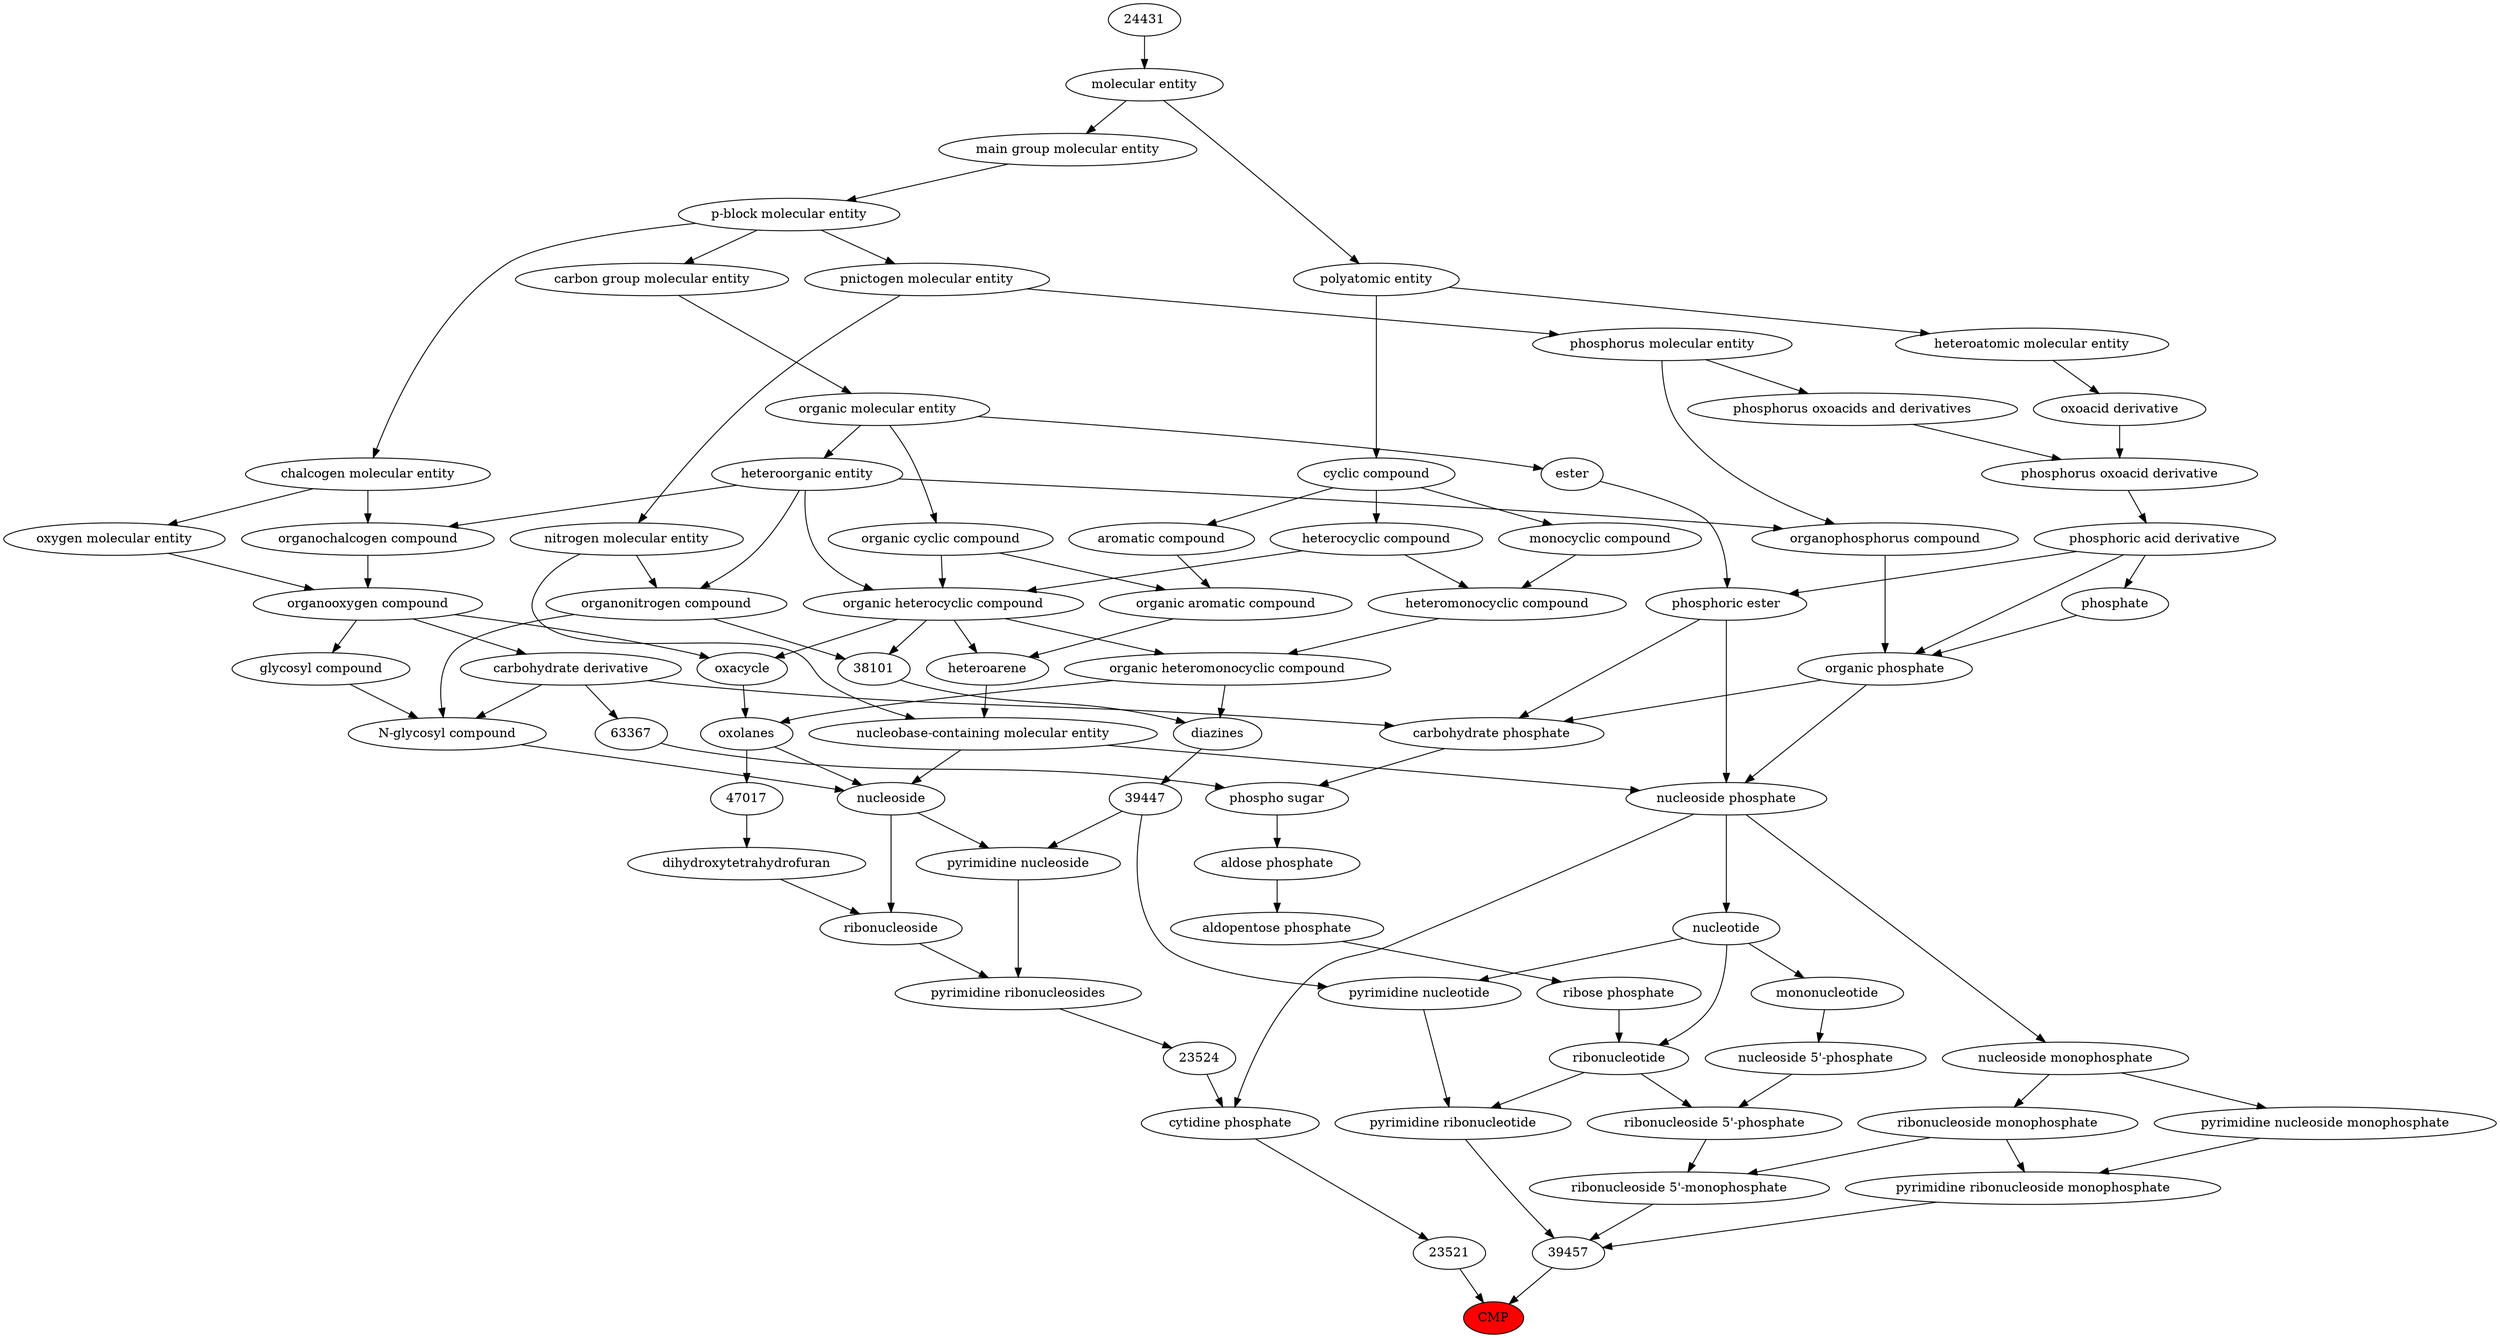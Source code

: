 digraph tree{ 
17361 [label="CMP" fillcolor=red style=filled]
39457 -> 17361
23521 -> 17361
39457 [label="39457"]
26446 -> 39457
37010 -> 39457
26443 -> 39457
23521 [label="23521"]
23523 -> 23521
26446 [label="pyrimidine ribonucleotide"]
26441 -> 26446
26561 -> 26446
37010 [label="ribonucleoside 5'-monophosphate"]
37015 -> 37010
26558 -> 37010
26443 [label="pyrimidine ribonucleoside monophosphate"]
26558 -> 26443
26438 -> 26443
23523 [label="cytidine phosphate"]
25608 -> 23523
23524 -> 23523
26441 [label="pyrimidine nucleotide"]
36976 -> 26441
39447 -> 26441
26561 [label="ribonucleotide"]
36976 -> 26561
26562 -> 26561
37015 [label="ribonucleoside 5'-phosphate"]
16701 -> 37015
26561 -> 37015
26558 [label="ribonucleoside monophosphate"]
17188 -> 26558
26438 [label="pyrimidine nucleoside monophosphate"]
17188 -> 26438
25608 [label="nucleoside phosphate"]
25703 -> 25608
37734 -> 25608
61120 -> 25608
23524 [label="23524"]
39446 -> 23524
36976 [label="nucleotide"]
25608 -> 36976
39447 [label="39447"]
38313 -> 39447
26562 [label="ribose phosphate"]
25900 -> 26562
16701 [label="nucleoside 5'-phosphate"]
29075 -> 16701
17188 [label="nucleoside monophosphate"]
25608 -> 17188
25703 [label="organic phosphate"]
26079 -> 25703
25710 -> 25703
26020 -> 25703
37734 [label="phosphoric ester"]
26079 -> 37734
35701 -> 37734
61120 [label="nucleobase-containing molecular entity"]
33833 -> 61120
51143 -> 61120
39446 [label="pyrimidine ribonucleosides"]
26440 -> 39446
18254 -> 39446
38313 [label="diazines"]
25693 -> 38313
38101 -> 38313
25900 [label="aldopentose phosphate"]
35131 -> 25900
29075 [label="mononucleotide"]
36976 -> 29075
26079 [label="phosphoric acid derivative"]
36359 -> 26079
25710 [label="organophosphorus compound"]
33285 -> 25710
26082 -> 25710
26020 [label="phosphate"]
26079 -> 26020
35701 [label="ester"]
50860 -> 35701
33833 [label="heteroarene"]
33659 -> 33833
24532 -> 33833
51143 [label="nitrogen molecular entity"]
33302 -> 51143
26440 [label="pyrimidine nucleoside"]
39447 -> 26440
33838 -> 26440
18254 [label="ribonucleoside"]
47019 -> 18254
33838 -> 18254
25693 [label="organic heteromonocyclic compound"]
33670 -> 25693
24532 -> 25693
38101 [label="38101"]
24532 -> 38101
35352 -> 38101
35131 [label="aldose phosphate"]
33447 -> 35131
36359 [label="phosphorus oxoacid derivative"]
33241 -> 36359
36360 -> 36359
33285 [label="heteroorganic entity"]
50860 -> 33285
26082 [label="phosphorus molecular entity"]
33302 -> 26082
50860 [label="organic molecular entity"]
33582 -> 50860
33659 [label="organic aromatic compound"]
33832 -> 33659
33655 -> 33659
24532 [label="organic heterocyclic compound"]
33285 -> 24532
33832 -> 24532
5686 -> 24532
33302 [label="pnictogen molecular entity"]
33675 -> 33302
33838 [label="nucleoside"]
21731 -> 33838
26912 -> 33838
61120 -> 33838
47019 [label="dihydroxytetrahydrofuran"]
47017 -> 47019
33670 [label="heteromonocyclic compound"]
5686 -> 33670
33661 -> 33670
35352 [label="organonitrogen compound"]
51143 -> 35352
33285 -> 35352
33447 [label="phospho sugar"]
63367 -> 33447
26816 -> 33447
33241 [label="oxoacid derivative"]
37577 -> 33241
36360 [label="phosphorus oxoacids and derivatives"]
26082 -> 36360
33582 [label="carbon group molecular entity"]
33675 -> 33582
33832 [label="organic cyclic compound"]
50860 -> 33832
33655 [label="aromatic compound"]
33595 -> 33655
5686 [label="heterocyclic compound"]
33595 -> 5686
33675 [label="p-block molecular entity"]
33579 -> 33675
21731 [label="N-glycosyl compound"]
35352 -> 21731
63161 -> 21731
63299 -> 21731
26912 [label="oxolanes"]
25693 -> 26912
38104 -> 26912
47017 [label="47017"]
26912 -> 47017
33661 [label="monocyclic compound"]
33595 -> 33661
63367 [label="63367"]
63299 -> 63367
26816 [label="carbohydrate phosphate"]
37734 -> 26816
63299 -> 26816
25703 -> 26816
37577 [label="heteroatomic molecular entity"]
36357 -> 37577
33595 [label="cyclic compound"]
36357 -> 33595
33579 [label="main group molecular entity"]
23367 -> 33579
63161 [label="glycosyl compound"]
36963 -> 63161
63299 [label="carbohydrate derivative"]
36963 -> 63299
38104 [label="oxacycle"]
24532 -> 38104
36963 -> 38104
36357 [label="polyatomic entity"]
23367 -> 36357
23367 [label="molecular entity"]
24431 -> 23367
36963 [label="organooxygen compound"]
36962 -> 36963
25806 -> 36963
24431 [label="24431"]
36962 [label="organochalcogen compound"]
33285 -> 36962
33304 -> 36962
25806 [label="oxygen molecular entity"]
33304 -> 25806
33304 [label="chalcogen molecular entity"]
33675 -> 33304
}